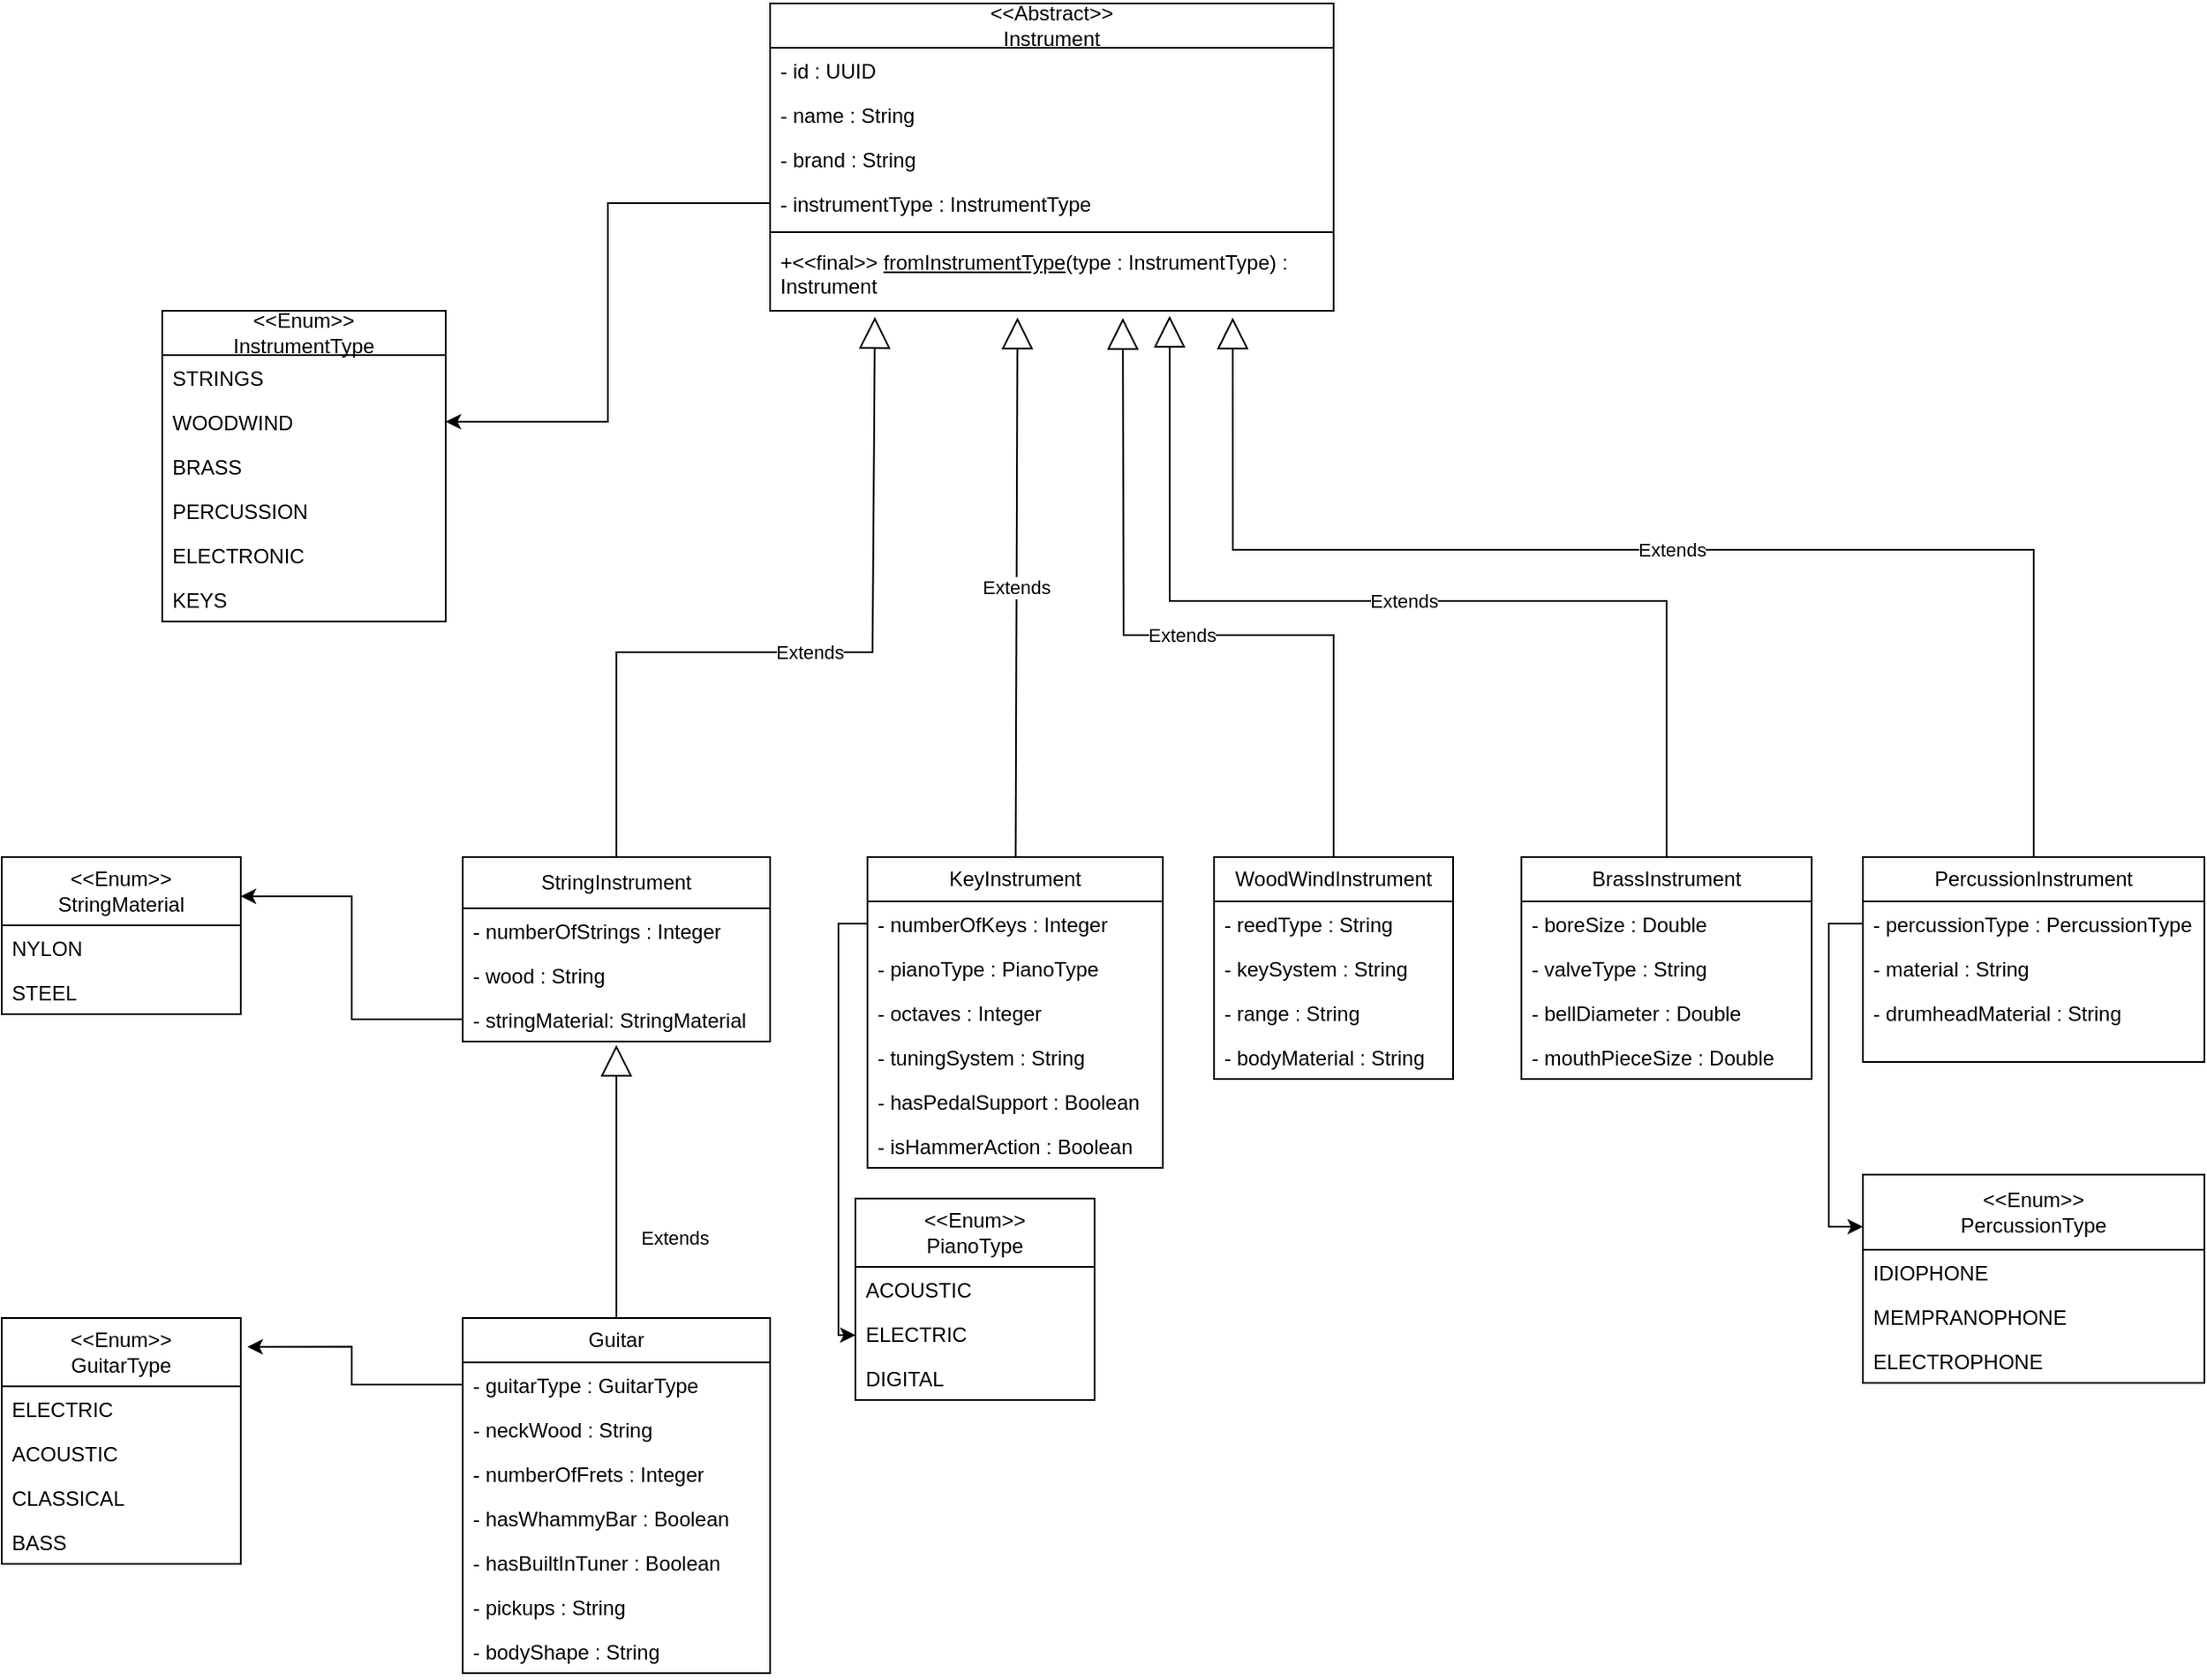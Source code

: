<mxfile version="26.0.16">
  <diagram id="C5RBs43oDa-KdzZeNtuy" name="Page-1">
    <mxGraphModel dx="787" dy="2061" grid="1" gridSize="10" guides="1" tooltips="1" connect="1" arrows="1" fold="1" page="1" pageScale="1" pageWidth="827" pageHeight="1169" background="none" math="0" shadow="0">
      <root>
        <mxCell id="WIyWlLk6GJQsqaUBKTNV-0" />
        <mxCell id="WIyWlLk6GJQsqaUBKTNV-1" parent="WIyWlLk6GJQsqaUBKTNV-0" />
        <mxCell id="PziAaPusPcvrR4FesFro-0" value="&amp;lt;&amp;lt;Abstract&amp;gt;&amp;gt;&lt;div&gt;Instrument&lt;/div&gt;" style="swimlane;fontStyle=0;childLayout=stackLayout;horizontal=1;startSize=26;fillColor=none;horizontalStack=0;resizeParent=1;resizeParentMax=0;resizeLast=0;collapsible=1;marginBottom=0;whiteSpace=wrap;html=1;" parent="WIyWlLk6GJQsqaUBKTNV-1" vertex="1">
          <mxGeometry x="630" y="-70" width="330" height="180" as="geometry" />
        </mxCell>
        <mxCell id="PziAaPusPcvrR4FesFro-1" value="- id : UUID" style="text;strokeColor=none;fillColor=none;align=left;verticalAlign=top;spacingLeft=4;spacingRight=4;overflow=hidden;rotatable=0;points=[[0,0.5],[1,0.5]];portConstraint=eastwest;whiteSpace=wrap;html=1;" parent="PziAaPusPcvrR4FesFro-0" vertex="1">
          <mxGeometry y="26" width="330" height="26" as="geometry" />
        </mxCell>
        <mxCell id="PziAaPusPcvrR4FesFro-2" value="- name : String" style="text;strokeColor=none;fillColor=none;align=left;verticalAlign=top;spacingLeft=4;spacingRight=4;overflow=hidden;rotatable=0;points=[[0,0.5],[1,0.5]];portConstraint=eastwest;whiteSpace=wrap;html=1;" parent="PziAaPusPcvrR4FesFro-0" vertex="1">
          <mxGeometry y="52" width="330" height="26" as="geometry" />
        </mxCell>
        <mxCell id="PziAaPusPcvrR4FesFro-3" value="- brand : String" style="text;strokeColor=none;fillColor=none;align=left;verticalAlign=top;spacingLeft=4;spacingRight=4;overflow=hidden;rotatable=0;points=[[0,0.5],[1,0.5]];portConstraint=eastwest;whiteSpace=wrap;html=1;" parent="PziAaPusPcvrR4FesFro-0" vertex="1">
          <mxGeometry y="78" width="330" height="26" as="geometry" />
        </mxCell>
        <mxCell id="PziAaPusPcvrR4FesFro-5" value="- instrumentType : InstrumentType" style="text;strokeColor=none;fillColor=none;align=left;verticalAlign=top;spacingLeft=4;spacingRight=4;overflow=hidden;rotatable=0;points=[[0,0.5],[1,0.5]];portConstraint=eastwest;whiteSpace=wrap;html=1;" parent="PziAaPusPcvrR4FesFro-0" vertex="1">
          <mxGeometry y="104" width="330" height="26" as="geometry" />
        </mxCell>
        <mxCell id="laYVWlQpi4HF2ZQRzk9d-9" value="" style="line;strokeWidth=1;fillColor=none;align=left;verticalAlign=middle;spacingTop=-1;spacingLeft=3;spacingRight=3;rotatable=0;labelPosition=right;points=[];portConstraint=eastwest;strokeColor=inherit;" vertex="1" parent="PziAaPusPcvrR4FesFro-0">
          <mxGeometry y="130" width="330" height="8" as="geometry" />
        </mxCell>
        <mxCell id="laYVWlQpi4HF2ZQRzk9d-10" value="+&amp;lt;&amp;lt;final&amp;gt;&amp;gt;&amp;nbsp;&lt;u&gt;fromInstrumentType&lt;/u&gt;(type : InstrumentType) : Instrument" style="text;strokeColor=none;fillColor=none;align=left;verticalAlign=top;spacingLeft=4;spacingRight=4;overflow=hidden;rotatable=0;points=[[0,0.5],[1,0.5]];portConstraint=eastwest;whiteSpace=wrap;html=1;" vertex="1" parent="PziAaPusPcvrR4FesFro-0">
          <mxGeometry y="138" width="330" height="42" as="geometry" />
        </mxCell>
        <mxCell id="laYVWlQpi4HF2ZQRzk9d-13" value="&amp;lt;&amp;lt;Enum&amp;gt;&amp;gt;&lt;div&gt;InstrumentType&lt;/div&gt;" style="swimlane;fontStyle=0;childLayout=stackLayout;horizontal=1;startSize=26;fillColor=none;horizontalStack=0;resizeParent=1;resizeParentMax=0;resizeLast=0;collapsible=1;marginBottom=0;whiteSpace=wrap;html=1;" vertex="1" parent="WIyWlLk6GJQsqaUBKTNV-1">
          <mxGeometry x="274" y="110" width="166" height="182" as="geometry" />
        </mxCell>
        <mxCell id="laYVWlQpi4HF2ZQRzk9d-14" value="STRINGS" style="text;strokeColor=none;fillColor=none;align=left;verticalAlign=top;spacingLeft=4;spacingRight=4;overflow=hidden;rotatable=0;points=[[0,0.5],[1,0.5]];portConstraint=eastwest;whiteSpace=wrap;html=1;" vertex="1" parent="laYVWlQpi4HF2ZQRzk9d-13">
          <mxGeometry y="26" width="166" height="26" as="geometry" />
        </mxCell>
        <mxCell id="laYVWlQpi4HF2ZQRzk9d-16" value="WOODWIND" style="text;strokeColor=none;fillColor=none;align=left;verticalAlign=top;spacingLeft=4;spacingRight=4;overflow=hidden;rotatable=0;points=[[0,0.5],[1,0.5]];portConstraint=eastwest;whiteSpace=wrap;html=1;" vertex="1" parent="laYVWlQpi4HF2ZQRzk9d-13">
          <mxGeometry y="52" width="166" height="26" as="geometry" />
        </mxCell>
        <mxCell id="laYVWlQpi4HF2ZQRzk9d-17" value="BRASS" style="text;strokeColor=none;fillColor=none;align=left;verticalAlign=top;spacingLeft=4;spacingRight=4;overflow=hidden;rotatable=0;points=[[0,0.5],[1,0.5]];portConstraint=eastwest;whiteSpace=wrap;html=1;" vertex="1" parent="laYVWlQpi4HF2ZQRzk9d-13">
          <mxGeometry y="78" width="166" height="26" as="geometry" />
        </mxCell>
        <mxCell id="laYVWlQpi4HF2ZQRzk9d-18" value="PERCUSSION" style="text;strokeColor=none;fillColor=none;align=left;verticalAlign=top;spacingLeft=4;spacingRight=4;overflow=hidden;rotatable=0;points=[[0,0.5],[1,0.5]];portConstraint=eastwest;whiteSpace=wrap;html=1;" vertex="1" parent="laYVWlQpi4HF2ZQRzk9d-13">
          <mxGeometry y="104" width="166" height="26" as="geometry" />
        </mxCell>
        <mxCell id="laYVWlQpi4HF2ZQRzk9d-19" value="ELECTRONIC" style="text;strokeColor=none;fillColor=none;align=left;verticalAlign=top;spacingLeft=4;spacingRight=4;overflow=hidden;rotatable=0;points=[[0,0.5],[1,0.5]];portConstraint=eastwest;whiteSpace=wrap;html=1;" vertex="1" parent="laYVWlQpi4HF2ZQRzk9d-13">
          <mxGeometry y="130" width="166" height="26" as="geometry" />
        </mxCell>
        <mxCell id="laYVWlQpi4HF2ZQRzk9d-20" value="KEYS" style="text;strokeColor=none;fillColor=none;align=left;verticalAlign=top;spacingLeft=4;spacingRight=4;overflow=hidden;rotatable=0;points=[[0,0.5],[1,0.5]];portConstraint=eastwest;whiteSpace=wrap;html=1;" vertex="1" parent="laYVWlQpi4HF2ZQRzk9d-13">
          <mxGeometry y="156" width="166" height="26" as="geometry" />
        </mxCell>
        <mxCell id="laYVWlQpi4HF2ZQRzk9d-25" style="edgeStyle=orthogonalEdgeStyle;rounded=0;orthogonalLoop=1;jettySize=auto;html=1;entryX=1;entryY=0.5;entryDx=0;entryDy=0;" edge="1" parent="WIyWlLk6GJQsqaUBKTNV-1" source="PziAaPusPcvrR4FesFro-5" target="laYVWlQpi4HF2ZQRzk9d-16">
          <mxGeometry relative="1" as="geometry" />
        </mxCell>
        <mxCell id="laYVWlQpi4HF2ZQRzk9d-26" value="StringInstrument" style="swimlane;fontStyle=0;childLayout=stackLayout;horizontal=1;startSize=30;fillColor=none;horizontalStack=0;resizeParent=1;resizeParentMax=0;resizeLast=0;collapsible=1;marginBottom=0;whiteSpace=wrap;html=1;" vertex="1" parent="WIyWlLk6GJQsqaUBKTNV-1">
          <mxGeometry x="450" y="430" width="180" height="108" as="geometry" />
        </mxCell>
        <mxCell id="laYVWlQpi4HF2ZQRzk9d-27" value="- numberOfStrings : Integer" style="text;strokeColor=none;fillColor=none;align=left;verticalAlign=top;spacingLeft=4;spacingRight=4;overflow=hidden;rotatable=0;points=[[0,0.5],[1,0.5]];portConstraint=eastwest;whiteSpace=wrap;html=1;" vertex="1" parent="laYVWlQpi4HF2ZQRzk9d-26">
          <mxGeometry y="30" width="180" height="26" as="geometry" />
        </mxCell>
        <mxCell id="laYVWlQpi4HF2ZQRzk9d-28" value="- wood : String" style="text;strokeColor=none;fillColor=none;align=left;verticalAlign=top;spacingLeft=4;spacingRight=4;overflow=hidden;rotatable=0;points=[[0,0.5],[1,0.5]];portConstraint=eastwest;whiteSpace=wrap;html=1;" vertex="1" parent="laYVWlQpi4HF2ZQRzk9d-26">
          <mxGeometry y="56" width="180" height="26" as="geometry" />
        </mxCell>
        <mxCell id="laYVWlQpi4HF2ZQRzk9d-37" value="- stringMaterial: StringMaterial" style="text;strokeColor=none;fillColor=none;align=left;verticalAlign=top;spacingLeft=4;spacingRight=4;overflow=hidden;rotatable=0;points=[[0,0.5],[1,0.5]];portConstraint=eastwest;whiteSpace=wrap;html=1;" vertex="1" parent="laYVWlQpi4HF2ZQRzk9d-26">
          <mxGeometry y="82" width="180" height="26" as="geometry" />
        </mxCell>
        <mxCell id="laYVWlQpi4HF2ZQRzk9d-31" value="Extends" style="endArrow=block;endSize=16;endFill=0;html=1;rounded=0;exitX=0.5;exitY=0;exitDx=0;exitDy=0;entryX=0.186;entryY=1.087;entryDx=0;entryDy=0;entryPerimeter=0;" edge="1" parent="WIyWlLk6GJQsqaUBKTNV-1" source="laYVWlQpi4HF2ZQRzk9d-26" target="laYVWlQpi4HF2ZQRzk9d-10">
          <mxGeometry width="160" relative="1" as="geometry">
            <mxPoint x="527.94" y="477.62" as="sourcePoint" />
            <mxPoint x="680" y="210" as="targetPoint" />
            <Array as="points">
              <mxPoint x="540" y="310" />
              <mxPoint x="690" y="310" />
            </Array>
          </mxGeometry>
        </mxCell>
        <mxCell id="laYVWlQpi4HF2ZQRzk9d-32" value="Guitar" style="swimlane;fontStyle=0;childLayout=stackLayout;horizontal=1;startSize=26;fillColor=none;horizontalStack=0;resizeParent=1;resizeParentMax=0;resizeLast=0;collapsible=1;marginBottom=0;whiteSpace=wrap;html=1;" vertex="1" parent="WIyWlLk6GJQsqaUBKTNV-1">
          <mxGeometry x="450" y="700" width="180" height="208" as="geometry" />
        </mxCell>
        <mxCell id="laYVWlQpi4HF2ZQRzk9d-33" value="- guitarType : GuitarType" style="text;strokeColor=none;fillColor=none;align=left;verticalAlign=top;spacingLeft=4;spacingRight=4;overflow=hidden;rotatable=0;points=[[0,0.5],[1,0.5]];portConstraint=eastwest;whiteSpace=wrap;html=1;" vertex="1" parent="laYVWlQpi4HF2ZQRzk9d-32">
          <mxGeometry y="26" width="180" height="26" as="geometry" />
        </mxCell>
        <mxCell id="laYVWlQpi4HF2ZQRzk9d-34" value="- neckWood : String" style="text;strokeColor=none;fillColor=none;align=left;verticalAlign=top;spacingLeft=4;spacingRight=4;overflow=hidden;rotatable=0;points=[[0,0.5],[1,0.5]];portConstraint=eastwest;whiteSpace=wrap;html=1;" vertex="1" parent="laYVWlQpi4HF2ZQRzk9d-32">
          <mxGeometry y="52" width="180" height="26" as="geometry" />
        </mxCell>
        <mxCell id="laYVWlQpi4HF2ZQRzk9d-35" value="- numberOfFrets : Integer" style="text;strokeColor=none;fillColor=none;align=left;verticalAlign=top;spacingLeft=4;spacingRight=4;overflow=hidden;rotatable=0;points=[[0,0.5],[1,0.5]];portConstraint=eastwest;whiteSpace=wrap;html=1;" vertex="1" parent="laYVWlQpi4HF2ZQRzk9d-32">
          <mxGeometry y="78" width="180" height="26" as="geometry" />
        </mxCell>
        <mxCell id="laYVWlQpi4HF2ZQRzk9d-38" value="- hasWhammyBar : Boolean" style="text;strokeColor=none;fillColor=none;align=left;verticalAlign=top;spacingLeft=4;spacingRight=4;overflow=hidden;rotatable=0;points=[[0,0.5],[1,0.5]];portConstraint=eastwest;whiteSpace=wrap;html=1;" vertex="1" parent="laYVWlQpi4HF2ZQRzk9d-32">
          <mxGeometry y="104" width="180" height="26" as="geometry" />
        </mxCell>
        <mxCell id="laYVWlQpi4HF2ZQRzk9d-39" value="- hasBuiltInTuner : Boolean" style="text;strokeColor=none;fillColor=none;align=left;verticalAlign=top;spacingLeft=4;spacingRight=4;overflow=hidden;rotatable=0;points=[[0,0.5],[1,0.5]];portConstraint=eastwest;whiteSpace=wrap;html=1;" vertex="1" parent="laYVWlQpi4HF2ZQRzk9d-32">
          <mxGeometry y="130" width="180" height="26" as="geometry" />
        </mxCell>
        <mxCell id="laYVWlQpi4HF2ZQRzk9d-40" value="- pickups : String" style="text;strokeColor=none;fillColor=none;align=left;verticalAlign=top;spacingLeft=4;spacingRight=4;overflow=hidden;rotatable=0;points=[[0,0.5],[1,0.5]];portConstraint=eastwest;whiteSpace=wrap;html=1;" vertex="1" parent="laYVWlQpi4HF2ZQRzk9d-32">
          <mxGeometry y="156" width="180" height="26" as="geometry" />
        </mxCell>
        <mxCell id="laYVWlQpi4HF2ZQRzk9d-41" value="- bodyShape : String" style="text;strokeColor=none;fillColor=none;align=left;verticalAlign=top;spacingLeft=4;spacingRight=4;overflow=hidden;rotatable=0;points=[[0,0.5],[1,0.5]];portConstraint=eastwest;whiteSpace=wrap;html=1;" vertex="1" parent="laYVWlQpi4HF2ZQRzk9d-32">
          <mxGeometry y="182" width="180" height="26" as="geometry" />
        </mxCell>
        <mxCell id="laYVWlQpi4HF2ZQRzk9d-36" value="Extends" style="endArrow=block;endSize=16;endFill=0;html=1;rounded=0;exitX=0.5;exitY=0;exitDx=0;exitDy=0;entryX=0.5;entryY=1.079;entryDx=0;entryDy=0;entryPerimeter=0;" edge="1" parent="WIyWlLk6GJQsqaUBKTNV-1" source="laYVWlQpi4HF2ZQRzk9d-32" target="laYVWlQpi4HF2ZQRzk9d-37">
          <mxGeometry x="-0.415" y="-33" width="160" relative="1" as="geometry">
            <mxPoint x="550" y="620" as="sourcePoint" />
            <mxPoint x="550" y="670" as="targetPoint" />
            <mxPoint x="1" as="offset" />
          </mxGeometry>
        </mxCell>
        <mxCell id="laYVWlQpi4HF2ZQRzk9d-42" value="&amp;lt;&amp;lt;Enum&amp;gt;&amp;gt;&lt;div&gt;GuitarType&lt;/div&gt;" style="swimlane;fontStyle=0;childLayout=stackLayout;horizontal=1;startSize=40;fillColor=none;horizontalStack=0;resizeParent=1;resizeParentMax=0;resizeLast=0;collapsible=1;marginBottom=0;whiteSpace=wrap;html=1;" vertex="1" parent="WIyWlLk6GJQsqaUBKTNV-1">
          <mxGeometry x="180" y="700" width="140" height="144" as="geometry">
            <mxRectangle x="180" y="700" width="100" height="40" as="alternateBounds" />
          </mxGeometry>
        </mxCell>
        <mxCell id="laYVWlQpi4HF2ZQRzk9d-43" value="ELECTRIC" style="text;strokeColor=none;fillColor=none;align=left;verticalAlign=top;spacingLeft=4;spacingRight=4;overflow=hidden;rotatable=0;points=[[0,0.5],[1,0.5]];portConstraint=eastwest;whiteSpace=wrap;html=1;" vertex="1" parent="laYVWlQpi4HF2ZQRzk9d-42">
          <mxGeometry y="40" width="140" height="26" as="geometry" />
        </mxCell>
        <mxCell id="laYVWlQpi4HF2ZQRzk9d-44" value="ACOUSTIC" style="text;strokeColor=none;fillColor=none;align=left;verticalAlign=top;spacingLeft=4;spacingRight=4;overflow=hidden;rotatable=0;points=[[0,0.5],[1,0.5]];portConstraint=eastwest;whiteSpace=wrap;html=1;" vertex="1" parent="laYVWlQpi4HF2ZQRzk9d-42">
          <mxGeometry y="66" width="140" height="26" as="geometry" />
        </mxCell>
        <mxCell id="laYVWlQpi4HF2ZQRzk9d-45" value="CLASSICAL" style="text;strokeColor=none;fillColor=none;align=left;verticalAlign=top;spacingLeft=4;spacingRight=4;overflow=hidden;rotatable=0;points=[[0,0.5],[1,0.5]];portConstraint=eastwest;whiteSpace=wrap;html=1;" vertex="1" parent="laYVWlQpi4HF2ZQRzk9d-42">
          <mxGeometry y="92" width="140" height="26" as="geometry" />
        </mxCell>
        <mxCell id="laYVWlQpi4HF2ZQRzk9d-46" value="BASS" style="text;strokeColor=none;fillColor=none;align=left;verticalAlign=top;spacingLeft=4;spacingRight=4;overflow=hidden;rotatable=0;points=[[0,0.5],[1,0.5]];portConstraint=eastwest;whiteSpace=wrap;html=1;" vertex="1" parent="laYVWlQpi4HF2ZQRzk9d-42">
          <mxGeometry y="118" width="140" height="26" as="geometry" />
        </mxCell>
        <mxCell id="laYVWlQpi4HF2ZQRzk9d-49" style="edgeStyle=orthogonalEdgeStyle;rounded=0;orthogonalLoop=1;jettySize=auto;html=1;entryX=1.028;entryY=0.117;entryDx=0;entryDy=0;entryPerimeter=0;" edge="1" parent="WIyWlLk6GJQsqaUBKTNV-1" source="laYVWlQpi4HF2ZQRzk9d-33" target="laYVWlQpi4HF2ZQRzk9d-42">
          <mxGeometry relative="1" as="geometry" />
        </mxCell>
        <mxCell id="laYVWlQpi4HF2ZQRzk9d-50" value="&amp;lt;&amp;lt;Enum&amp;gt;&amp;gt;&lt;div&gt;StringMaterial&lt;/div&gt;" style="swimlane;fontStyle=0;childLayout=stackLayout;horizontal=1;startSize=40;fillColor=none;horizontalStack=0;resizeParent=1;resizeParentMax=0;resizeLast=0;collapsible=1;marginBottom=0;whiteSpace=wrap;html=1;" vertex="1" parent="WIyWlLk6GJQsqaUBKTNV-1">
          <mxGeometry x="180" y="430" width="140" height="92" as="geometry" />
        </mxCell>
        <mxCell id="laYVWlQpi4HF2ZQRzk9d-51" value="NYLON" style="text;strokeColor=none;fillColor=none;align=left;verticalAlign=top;spacingLeft=4;spacingRight=4;overflow=hidden;rotatable=0;points=[[0,0.5],[1,0.5]];portConstraint=eastwest;whiteSpace=wrap;html=1;" vertex="1" parent="laYVWlQpi4HF2ZQRzk9d-50">
          <mxGeometry y="40" width="140" height="26" as="geometry" />
        </mxCell>
        <mxCell id="laYVWlQpi4HF2ZQRzk9d-52" value="STEEL" style="text;strokeColor=none;fillColor=none;align=left;verticalAlign=top;spacingLeft=4;spacingRight=4;overflow=hidden;rotatable=0;points=[[0,0.5],[1,0.5]];portConstraint=eastwest;whiteSpace=wrap;html=1;" vertex="1" parent="laYVWlQpi4HF2ZQRzk9d-50">
          <mxGeometry y="66" width="140" height="26" as="geometry" />
        </mxCell>
        <mxCell id="laYVWlQpi4HF2ZQRzk9d-54" style="edgeStyle=orthogonalEdgeStyle;rounded=0;orthogonalLoop=1;jettySize=auto;html=1;entryX=1;entryY=0.25;entryDx=0;entryDy=0;" edge="1" parent="WIyWlLk6GJQsqaUBKTNV-1" source="laYVWlQpi4HF2ZQRzk9d-37" target="laYVWlQpi4HF2ZQRzk9d-50">
          <mxGeometry relative="1" as="geometry" />
        </mxCell>
        <mxCell id="laYVWlQpi4HF2ZQRzk9d-55" value="KeyInstrument" style="swimlane;fontStyle=0;childLayout=stackLayout;horizontal=1;startSize=26;fillColor=none;horizontalStack=0;resizeParent=1;resizeParentMax=0;resizeLast=0;collapsible=1;marginBottom=0;whiteSpace=wrap;html=1;" vertex="1" parent="WIyWlLk6GJQsqaUBKTNV-1">
          <mxGeometry x="687" y="430" width="173" height="182" as="geometry" />
        </mxCell>
        <mxCell id="laYVWlQpi4HF2ZQRzk9d-56" value="- numberOfKeys : Integer" style="text;strokeColor=none;fillColor=none;align=left;verticalAlign=top;spacingLeft=4;spacingRight=4;overflow=hidden;rotatable=0;points=[[0,0.5],[1,0.5]];portConstraint=eastwest;whiteSpace=wrap;html=1;" vertex="1" parent="laYVWlQpi4HF2ZQRzk9d-55">
          <mxGeometry y="26" width="173" height="26" as="geometry" />
        </mxCell>
        <mxCell id="laYVWlQpi4HF2ZQRzk9d-57" value="- pianoType : PianoType" style="text;strokeColor=none;fillColor=none;align=left;verticalAlign=top;spacingLeft=4;spacingRight=4;overflow=hidden;rotatable=0;points=[[0,0.5],[1,0.5]];portConstraint=eastwest;whiteSpace=wrap;html=1;" vertex="1" parent="laYVWlQpi4HF2ZQRzk9d-55">
          <mxGeometry y="52" width="173" height="26" as="geometry" />
        </mxCell>
        <mxCell id="laYVWlQpi4HF2ZQRzk9d-59" value="- octaves : Integer" style="text;strokeColor=none;fillColor=none;align=left;verticalAlign=top;spacingLeft=4;spacingRight=4;overflow=hidden;rotatable=0;points=[[0,0.5],[1,0.5]];portConstraint=eastwest;whiteSpace=wrap;html=1;" vertex="1" parent="laYVWlQpi4HF2ZQRzk9d-55">
          <mxGeometry y="78" width="173" height="26" as="geometry" />
        </mxCell>
        <mxCell id="laYVWlQpi4HF2ZQRzk9d-105" value="- tuningSystem : String" style="text;strokeColor=none;fillColor=none;align=left;verticalAlign=top;spacingLeft=4;spacingRight=4;overflow=hidden;rotatable=0;points=[[0,0.5],[1,0.5]];portConstraint=eastwest;whiteSpace=wrap;html=1;" vertex="1" parent="laYVWlQpi4HF2ZQRzk9d-55">
          <mxGeometry y="104" width="173" height="26" as="geometry" />
        </mxCell>
        <mxCell id="laYVWlQpi4HF2ZQRzk9d-106" value="- hasPedalSupport : Boolean" style="text;strokeColor=none;fillColor=none;align=left;verticalAlign=top;spacingLeft=4;spacingRight=4;overflow=hidden;rotatable=0;points=[[0,0.5],[1,0.5]];portConstraint=eastwest;whiteSpace=wrap;html=1;" vertex="1" parent="laYVWlQpi4HF2ZQRzk9d-55">
          <mxGeometry y="130" width="173" height="26" as="geometry" />
        </mxCell>
        <mxCell id="laYVWlQpi4HF2ZQRzk9d-107" value="- isHammerAction : Boolean" style="text;strokeColor=none;fillColor=none;align=left;verticalAlign=top;spacingLeft=4;spacingRight=4;overflow=hidden;rotatable=0;points=[[0,0.5],[1,0.5]];portConstraint=eastwest;whiteSpace=wrap;html=1;" vertex="1" parent="laYVWlQpi4HF2ZQRzk9d-55">
          <mxGeometry y="156" width="173" height="26" as="geometry" />
        </mxCell>
        <mxCell id="laYVWlQpi4HF2ZQRzk9d-71" value="Extends" style="endArrow=block;endSize=16;endFill=0;html=1;rounded=0;entryX=0.439;entryY=1.096;entryDx=0;entryDy=0;entryPerimeter=0;" edge="1" parent="WIyWlLk6GJQsqaUBKTNV-1" source="laYVWlQpi4HF2ZQRzk9d-55" target="laYVWlQpi4HF2ZQRzk9d-10">
          <mxGeometry width="160" relative="1" as="geometry">
            <mxPoint x="830" y="390" as="sourcePoint" />
            <mxPoint x="990" y="390" as="targetPoint" />
          </mxGeometry>
        </mxCell>
        <mxCell id="laYVWlQpi4HF2ZQRzk9d-72" value="&amp;lt;&amp;lt;Enum&amp;gt;&amp;gt;&lt;div&gt;PianoType&lt;/div&gt;" style="swimlane;fontStyle=0;childLayout=stackLayout;horizontal=1;startSize=40;fillColor=none;horizontalStack=0;resizeParent=1;resizeParentMax=0;resizeLast=0;collapsible=1;marginBottom=0;whiteSpace=wrap;html=1;" vertex="1" parent="WIyWlLk6GJQsqaUBKTNV-1">
          <mxGeometry x="680" y="630" width="140" height="118" as="geometry" />
        </mxCell>
        <mxCell id="laYVWlQpi4HF2ZQRzk9d-73" value="ACOUSTIC" style="text;strokeColor=none;fillColor=none;align=left;verticalAlign=top;spacingLeft=4;spacingRight=4;overflow=hidden;rotatable=0;points=[[0,0.5],[1,0.5]];portConstraint=eastwest;whiteSpace=wrap;html=1;" vertex="1" parent="laYVWlQpi4HF2ZQRzk9d-72">
          <mxGeometry y="40" width="140" height="26" as="geometry" />
        </mxCell>
        <mxCell id="laYVWlQpi4HF2ZQRzk9d-75" value="ELECTRIC" style="text;strokeColor=none;fillColor=none;align=left;verticalAlign=top;spacingLeft=4;spacingRight=4;overflow=hidden;rotatable=0;points=[[0,0.5],[1,0.5]];portConstraint=eastwest;whiteSpace=wrap;html=1;" vertex="1" parent="laYVWlQpi4HF2ZQRzk9d-72">
          <mxGeometry y="66" width="140" height="26" as="geometry" />
        </mxCell>
        <mxCell id="laYVWlQpi4HF2ZQRzk9d-74" value="DIGITAL" style="text;strokeColor=none;fillColor=none;align=left;verticalAlign=top;spacingLeft=4;spacingRight=4;overflow=hidden;rotatable=0;points=[[0,0.5],[1,0.5]];portConstraint=eastwest;whiteSpace=wrap;html=1;" vertex="1" parent="laYVWlQpi4HF2ZQRzk9d-72">
          <mxGeometry y="92" width="140" height="26" as="geometry" />
        </mxCell>
        <mxCell id="laYVWlQpi4HF2ZQRzk9d-77" style="edgeStyle=elbowEdgeStyle;rounded=0;orthogonalLoop=1;jettySize=auto;html=1;" edge="1" parent="WIyWlLk6GJQsqaUBKTNV-1" source="laYVWlQpi4HF2ZQRzk9d-56" target="laYVWlQpi4HF2ZQRzk9d-72">
          <mxGeometry relative="1" as="geometry">
            <mxPoint x="330" y="970.0" as="targetPoint" />
            <Array as="points">
              <mxPoint x="670" y="710" />
            </Array>
          </mxGeometry>
        </mxCell>
        <mxCell id="laYVWlQpi4HF2ZQRzk9d-78" value="WoodWindInstrument" style="swimlane;fontStyle=0;childLayout=stackLayout;horizontal=1;startSize=26;fillColor=none;horizontalStack=0;resizeParent=1;resizeParentMax=0;resizeLast=0;collapsible=1;marginBottom=0;whiteSpace=wrap;html=1;" vertex="1" parent="WIyWlLk6GJQsqaUBKTNV-1">
          <mxGeometry x="890" y="430" width="140" height="130" as="geometry" />
        </mxCell>
        <mxCell id="laYVWlQpi4HF2ZQRzk9d-79" value="- reedType : String" style="text;strokeColor=none;fillColor=none;align=left;verticalAlign=top;spacingLeft=4;spacingRight=4;overflow=hidden;rotatable=0;points=[[0,0.5],[1,0.5]];portConstraint=eastwest;whiteSpace=wrap;html=1;" vertex="1" parent="laYVWlQpi4HF2ZQRzk9d-78">
          <mxGeometry y="26" width="140" height="26" as="geometry" />
        </mxCell>
        <mxCell id="laYVWlQpi4HF2ZQRzk9d-81" value="- keySystem : String" style="text;strokeColor=none;fillColor=none;align=left;verticalAlign=top;spacingLeft=4;spacingRight=4;overflow=hidden;rotatable=0;points=[[0,0.5],[1,0.5]];portConstraint=eastwest;whiteSpace=wrap;html=1;" vertex="1" parent="laYVWlQpi4HF2ZQRzk9d-78">
          <mxGeometry y="52" width="140" height="26" as="geometry" />
        </mxCell>
        <mxCell id="laYVWlQpi4HF2ZQRzk9d-82" value="- range : String" style="text;strokeColor=none;fillColor=none;align=left;verticalAlign=top;spacingLeft=4;spacingRight=4;overflow=hidden;rotatable=0;points=[[0,0.5],[1,0.5]];portConstraint=eastwest;whiteSpace=wrap;html=1;" vertex="1" parent="laYVWlQpi4HF2ZQRzk9d-78">
          <mxGeometry y="78" width="140" height="26" as="geometry" />
        </mxCell>
        <mxCell id="laYVWlQpi4HF2ZQRzk9d-83" value="- bodyMaterial : String" style="text;strokeColor=none;fillColor=none;align=left;verticalAlign=top;spacingLeft=4;spacingRight=4;overflow=hidden;rotatable=0;points=[[0,0.5],[1,0.5]];portConstraint=eastwest;whiteSpace=wrap;html=1;" vertex="1" parent="laYVWlQpi4HF2ZQRzk9d-78">
          <mxGeometry y="104" width="140" height="26" as="geometry" />
        </mxCell>
        <mxCell id="laYVWlQpi4HF2ZQRzk9d-84" value="Extends" style="endArrow=block;endSize=16;endFill=0;html=1;rounded=0;exitX=0.5;exitY=0;exitDx=0;exitDy=0;entryX=0.626;entryY=1.101;entryDx=0;entryDy=0;entryPerimeter=0;" edge="1" parent="WIyWlLk6GJQsqaUBKTNV-1" source="laYVWlQpi4HF2ZQRzk9d-78" target="laYVWlQpi4HF2ZQRzk9d-10">
          <mxGeometry width="160" relative="1" as="geometry">
            <mxPoint x="740" y="460" as="sourcePoint" />
            <mxPoint x="970" y="210" as="targetPoint" />
            <Array as="points">
              <mxPoint x="960" y="300" />
              <mxPoint x="837" y="300" />
            </Array>
          </mxGeometry>
        </mxCell>
        <mxCell id="laYVWlQpi4HF2ZQRzk9d-85" value="BrassInstrument" style="swimlane;fontStyle=0;childLayout=stackLayout;horizontal=1;startSize=26;fillColor=none;horizontalStack=0;resizeParent=1;resizeParentMax=0;resizeLast=0;collapsible=1;marginBottom=0;whiteSpace=wrap;html=1;" vertex="1" parent="WIyWlLk6GJQsqaUBKTNV-1">
          <mxGeometry x="1070" y="430" width="170" height="130" as="geometry" />
        </mxCell>
        <mxCell id="laYVWlQpi4HF2ZQRzk9d-86" value="- boreSize : Double" style="text;strokeColor=none;fillColor=none;align=left;verticalAlign=top;spacingLeft=4;spacingRight=4;overflow=hidden;rotatable=0;points=[[0,0.5],[1,0.5]];portConstraint=eastwest;whiteSpace=wrap;html=1;" vertex="1" parent="laYVWlQpi4HF2ZQRzk9d-85">
          <mxGeometry y="26" width="170" height="26" as="geometry" />
        </mxCell>
        <mxCell id="laYVWlQpi4HF2ZQRzk9d-87" value="- valveType : String" style="text;strokeColor=none;fillColor=none;align=left;verticalAlign=top;spacingLeft=4;spacingRight=4;overflow=hidden;rotatable=0;points=[[0,0.5],[1,0.5]];portConstraint=eastwest;whiteSpace=wrap;html=1;" vertex="1" parent="laYVWlQpi4HF2ZQRzk9d-85">
          <mxGeometry y="52" width="170" height="26" as="geometry" />
        </mxCell>
        <mxCell id="laYVWlQpi4HF2ZQRzk9d-88" value="- bellDiameter : Double" style="text;strokeColor=none;fillColor=none;align=left;verticalAlign=top;spacingLeft=4;spacingRight=4;overflow=hidden;rotatable=0;points=[[0,0.5],[1,0.5]];portConstraint=eastwest;whiteSpace=wrap;html=1;" vertex="1" parent="laYVWlQpi4HF2ZQRzk9d-85">
          <mxGeometry y="78" width="170" height="26" as="geometry" />
        </mxCell>
        <mxCell id="laYVWlQpi4HF2ZQRzk9d-89" value="- mouthPieceSize : Double" style="text;strokeColor=none;fillColor=none;align=left;verticalAlign=top;spacingLeft=4;spacingRight=4;overflow=hidden;rotatable=0;points=[[0,0.5],[1,0.5]];portConstraint=eastwest;whiteSpace=wrap;html=1;" vertex="1" parent="laYVWlQpi4HF2ZQRzk9d-85">
          <mxGeometry y="104" width="170" height="26" as="geometry" />
        </mxCell>
        <mxCell id="laYVWlQpi4HF2ZQRzk9d-90" value="Extends" style="endArrow=block;endSize=16;endFill=0;html=1;rounded=0;exitX=0.5;exitY=0;exitDx=0;exitDy=0;entryX=0.709;entryY=1.071;entryDx=0;entryDy=0;entryPerimeter=0;" edge="1" parent="WIyWlLk6GJQsqaUBKTNV-1" source="laYVWlQpi4HF2ZQRzk9d-85" target="laYVWlQpi4HF2ZQRzk9d-10">
          <mxGeometry width="160" relative="1" as="geometry">
            <mxPoint x="1350" y="360" as="sourcePoint" />
            <mxPoint x="1510" y="360" as="targetPoint" />
            <Array as="points">
              <mxPoint x="1155" y="280" />
              <mxPoint x="864" y="280" />
            </Array>
          </mxGeometry>
        </mxCell>
        <mxCell id="laYVWlQpi4HF2ZQRzk9d-91" value="PercussionInstrument" style="swimlane;fontStyle=0;childLayout=stackLayout;horizontal=1;startSize=26;fillColor=none;horizontalStack=0;resizeParent=1;resizeParentMax=0;resizeLast=0;collapsible=1;marginBottom=0;whiteSpace=wrap;html=1;" vertex="1" parent="WIyWlLk6GJQsqaUBKTNV-1">
          <mxGeometry x="1270" y="430" width="200" height="120" as="geometry" />
        </mxCell>
        <mxCell id="laYVWlQpi4HF2ZQRzk9d-92" value="- percussionType : PercussionType" style="text;strokeColor=none;fillColor=none;align=left;verticalAlign=top;spacingLeft=4;spacingRight=4;overflow=hidden;rotatable=0;points=[[0,0.5],[1,0.5]];portConstraint=eastwest;whiteSpace=wrap;html=1;" vertex="1" parent="laYVWlQpi4HF2ZQRzk9d-91">
          <mxGeometry y="26" width="200" height="26" as="geometry" />
        </mxCell>
        <mxCell id="laYVWlQpi4HF2ZQRzk9d-93" value="- material : String" style="text;strokeColor=none;fillColor=none;align=left;verticalAlign=top;spacingLeft=4;spacingRight=4;overflow=hidden;rotatable=0;points=[[0,0.5],[1,0.5]];portConstraint=eastwest;whiteSpace=wrap;html=1;" vertex="1" parent="laYVWlQpi4HF2ZQRzk9d-91">
          <mxGeometry y="52" width="200" height="26" as="geometry" />
        </mxCell>
        <mxCell id="laYVWlQpi4HF2ZQRzk9d-94" value="- drumheadMaterial : String" style="text;strokeColor=none;fillColor=none;align=left;verticalAlign=top;spacingLeft=4;spacingRight=4;overflow=hidden;rotatable=0;points=[[0,0.5],[1,0.5]];portConstraint=eastwest;whiteSpace=wrap;html=1;" vertex="1" parent="laYVWlQpi4HF2ZQRzk9d-91">
          <mxGeometry y="78" width="200" height="42" as="geometry" />
        </mxCell>
        <mxCell id="laYVWlQpi4HF2ZQRzk9d-96" value="Extends" style="endArrow=block;endSize=16;endFill=0;html=1;rounded=0;entryX=0.821;entryY=1.095;entryDx=0;entryDy=0;entryPerimeter=0;exitX=0.5;exitY=0;exitDx=0;exitDy=0;" edge="1" parent="WIyWlLk6GJQsqaUBKTNV-1" source="laYVWlQpi4HF2ZQRzk9d-91" target="laYVWlQpi4HF2ZQRzk9d-10">
          <mxGeometry width="160" relative="1" as="geometry">
            <mxPoint x="1300" y="360" as="sourcePoint" />
            <mxPoint x="1460" y="360" as="targetPoint" />
            <Array as="points">
              <mxPoint x="1370" y="250" />
              <mxPoint x="901" y="250" />
            </Array>
          </mxGeometry>
        </mxCell>
        <mxCell id="laYVWlQpi4HF2ZQRzk9d-97" value="&amp;lt;&amp;lt;Enum&amp;gt;&amp;gt;&lt;div&gt;PercussionType&lt;/div&gt;" style="swimlane;fontStyle=0;childLayout=stackLayout;horizontal=1;startSize=44;fillColor=none;horizontalStack=0;resizeParent=1;resizeParentMax=0;resizeLast=0;collapsible=1;marginBottom=0;whiteSpace=wrap;html=1;" vertex="1" parent="WIyWlLk6GJQsqaUBKTNV-1">
          <mxGeometry x="1270" y="616" width="200" height="122" as="geometry" />
        </mxCell>
        <mxCell id="laYVWlQpi4HF2ZQRzk9d-98" value="IDIOPHONE" style="text;strokeColor=none;fillColor=none;align=left;verticalAlign=top;spacingLeft=4;spacingRight=4;overflow=hidden;rotatable=0;points=[[0,0.5],[1,0.5]];portConstraint=eastwest;whiteSpace=wrap;html=1;" vertex="1" parent="laYVWlQpi4HF2ZQRzk9d-97">
          <mxGeometry y="44" width="200" height="26" as="geometry" />
        </mxCell>
        <mxCell id="laYVWlQpi4HF2ZQRzk9d-100" value="MEMPRANOPHONE" style="text;strokeColor=none;fillColor=none;align=left;verticalAlign=top;spacingLeft=4;spacingRight=4;overflow=hidden;rotatable=0;points=[[0,0.5],[1,0.5]];portConstraint=eastwest;whiteSpace=wrap;html=1;" vertex="1" parent="laYVWlQpi4HF2ZQRzk9d-97">
          <mxGeometry y="70" width="200" height="26" as="geometry" />
        </mxCell>
        <mxCell id="laYVWlQpi4HF2ZQRzk9d-103" value="ELECTROPHONE" style="text;strokeColor=none;fillColor=none;align=left;verticalAlign=top;spacingLeft=4;spacingRight=4;overflow=hidden;rotatable=0;points=[[0,0.5],[1,0.5]];portConstraint=eastwest;whiteSpace=wrap;html=1;" vertex="1" parent="laYVWlQpi4HF2ZQRzk9d-97">
          <mxGeometry y="96" width="200" height="26" as="geometry" />
        </mxCell>
        <mxCell id="laYVWlQpi4HF2ZQRzk9d-104" style="edgeStyle=orthogonalEdgeStyle;rounded=0;orthogonalLoop=1;jettySize=auto;html=1;entryX=0;entryY=0.25;entryDx=0;entryDy=0;" edge="1" parent="WIyWlLk6GJQsqaUBKTNV-1" source="laYVWlQpi4HF2ZQRzk9d-92" target="laYVWlQpi4HF2ZQRzk9d-97">
          <mxGeometry relative="1" as="geometry" />
        </mxCell>
      </root>
    </mxGraphModel>
  </diagram>
</mxfile>
